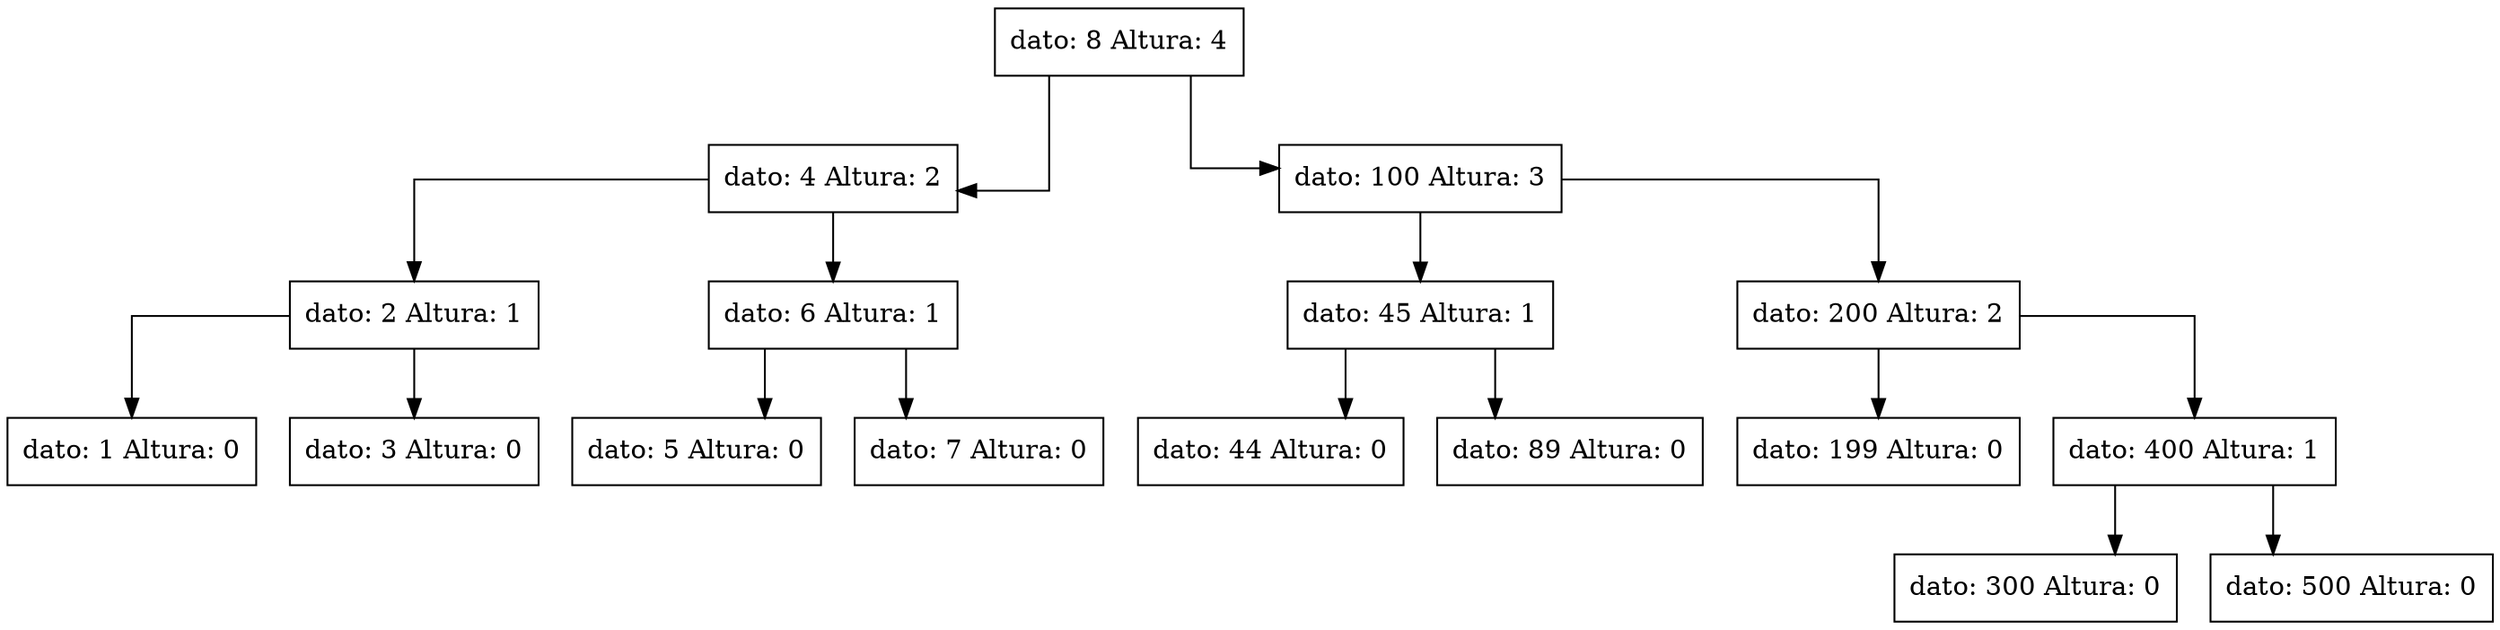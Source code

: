 digraph G { node[shape = box;] concentrate=true; graph[splines = ortho]; nodo8[shape = record label = "{dato: 8  Altura: 4}"]nodo8
nodo4[shape = record label = "{dato: 4  Altura: 2}"]nodo4
nodo2[shape = record label = "{dato: 2  Altura: 1}"]nodo2
nodo1[shape = record label = "{dato: 1  Altura: 0}"]nodo1
nodo3[shape = record label = "{dato: 3  Altura: 0}"]nodo3
nodo6[shape = record label = "{dato: 6  Altura: 1}"]nodo6
nodo5[shape = record label = "{dato: 5  Altura: 0}"]nodo5
nodo7[shape = record label = "{dato: 7  Altura: 0}"]nodo7
nodo100[shape = record label = "{dato: 100  Altura: 3}"]nodo100
nodo45[shape = record label = "{dato: 45  Altura: 1}"]nodo45
nodo44[shape = record label = "{dato: 44  Altura: 0}"]nodo44
nodo89[shape = record label = "{dato: 89  Altura: 0}"]nodo89
nodo200[shape = record label = "{dato: 200  Altura: 2}"]nodo200
nodo199[shape = record label = "{dato: 199  Altura: 0}"]nodo199
nodo400[shape = record label = "{dato: 400  Altura: 1}"]nodo400
nodo300[shape = record label = "{dato: 300  Altura: 0}"]nodo300
nodo500[shape = record label = "{dato: 500  Altura: 0}"]nodo500
nodo8->nodo100
nodo8->nodo4
nodo4->nodo6
nodo4->nodo2
nodo2->nodo3
nodo2->nodo1
nodo6->nodo7
nodo6->nodo5
nodo100->nodo200
nodo100->nodo45
nodo45->nodo89
nodo45->nodo44
nodo200->nodo400
nodo200->nodo199
nodo400->nodo500
nodo400->nodo300
}